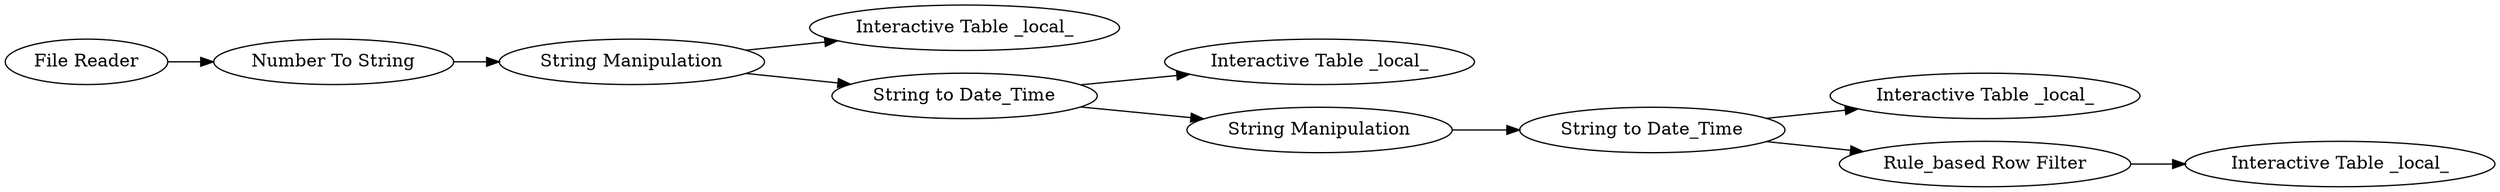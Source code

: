 digraph {
	1 [label="File Reader"]
	14 [label="Interactive Table _local_"]
	15 [label="String Manipulation"]
	16 [label="String to Date_Time"]
	17 [label="Number To String"]
	18 [label="Interactive Table _local_"]
	19 [label="String to Date_Time"]
	20 [label="String Manipulation"]
	21 [label="Interactive Table _local_"]
	22 [label="Rule_based Row Filter"]
	23 [label="Interactive Table _local_"]
	1 -> 17
	15 -> 14
	15 -> 16
	16 -> 18
	16 -> 20
	17 -> 15
	19 -> 21
	19 -> 22
	20 -> 19
	22 -> 23
	rankdir=LR
}
